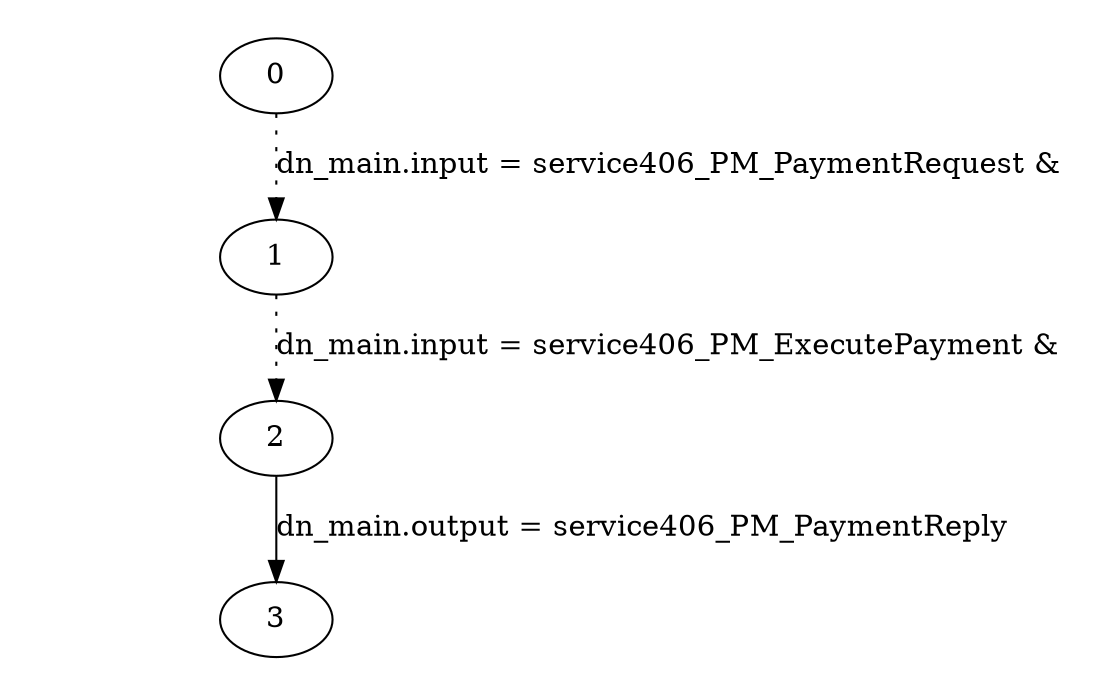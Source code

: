 digraph plan_fsm {
ratio="1.3";
margin="0.2";
size="8.0,11.4";
"0" -> "1" [style=dotted label="dn_main.input = service406_PM_PaymentRequest &\n"]
"1" -> "2" [style=dotted label="dn_main.input = service406_PM_ExecutePayment &\n"]
"2" -> "3" [label="dn_main.output = service406_PM_PaymentReply"]
}

